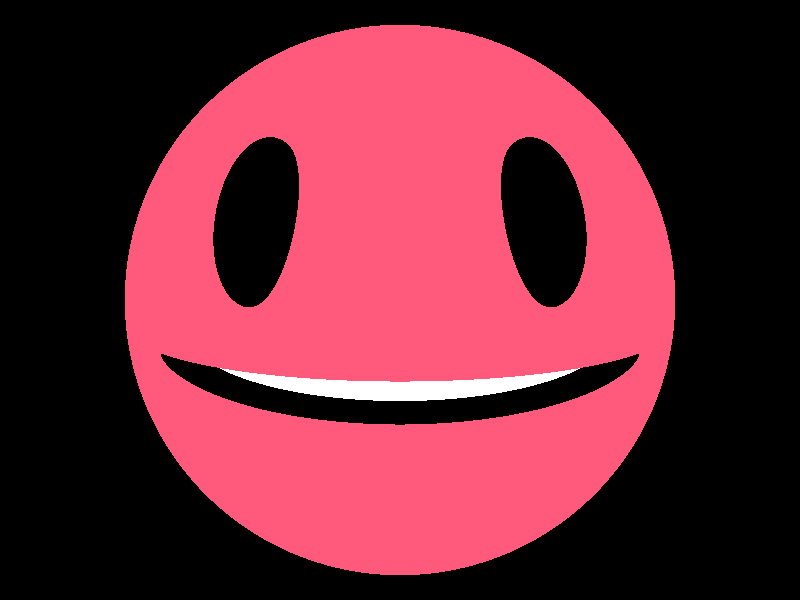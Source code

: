 
// PoVRay 3.7 Scene File " ... .pov"
// author:  ...
// date:    ...
//--------------------------------------------------------------------------
#version 3.7;
global_settings{ assumed_gamma 1.0 }
#default{ finish{ ambient 0.1 diffuse 0.9 }} 
//--------------------------------------------------------------------------
#include "colors.inc"
#include "textures.inc"
#include "glass.inc"
#include "metals.inc"
#include "golds.inc"
#include "stones.inc"
#include "woods.inc"
#include "shapes.inc"
#include "shapes2.inc"
#include "functions.inc"
#include "math.inc"
#include "transforms.inc"
//--------------------------------------------------------------------------
// camera ------------------------------------------------------------------
#declare Camera_0 = camera {/*ultra_wide_angle*/ angle 100      // front view
                            location  <0.0 , 2.0 ,-3.0>
                            right     x*image_width/image_height
                            look_at   <0.0 , 1.0 , 0.0>}
#declare Camera_1 = camera {/*ultra_wide_angle*/ angle 90   // diagonal view
                            location  <2.0 , 2.5 ,-3.0>
                            right     x*image_width/image_height
                            look_at   <0.0 , 1.0 , 0.0>}
#declare Camera_2 = camera {/*ultra_wide_angle*/ angle 90 // right side view
                            location  <3.0 , 1.0 , 0.0>
                            right     x*image_width/image_height
                            look_at   <0.0 , 1.0 , 0.0>}
#declare Camera_3 = camera {/*ultra_wide_angle*/ angle 90        // top view
                            location  <0.0 , 3.0 ,-0.001>
                            right     x*image_width/image_height
                            look_at   <0.0 , 1.0 , 0.0>}
#declare Camera_4 = camera {/*ultra_wide_angle*/ angle 80        
                            location  <0.0 , 0.0 , -2.0>
                            right     x*image_width/image_height
                            look_at   <0.0 , 0.0 , 0.0>}                            
camera{Camera_4}
// sun ---------------------------------------------------------------------
light_source{<1500,2500,-2500> color White}
// sky ---------------------------------------------------------------------
/*plane{<0,1,0>,1 hollow  
       texture{ pigment{ bozo turbulence 0.76
                         color_map { [0.5 rgb <0.20, 0.20, 1.0>]
                                     [0.6 rgb <1,1,1>]
                                     [1.0 rgb <0.5,0.5,0.5>]}
                       }
                finish {ambient 1 diffuse 0} }      
       scale 10000}*/
// fog ---------------------------------------------------------------------
/*fog{fog_type   2
    distance   50
    color      White
    fog_offset 0.1
    fog_alt    2.0
    turbulence 0.8}*/
// ground ------------------------------------------------------------------
/*plane { <0,1,0>, 0 
        texture{ pigment{ color rgb<0.35,0.65,0.0>*0.9 }
	         normal { bumps 0.75 scale 0.015 }
                 finish { phong 0.1 }
               } // end of texture
      } // end of plane*/
//--------------------------------------------------------------------------
//---------------------------- objects in scene ----------------------------
//--------------------------------------------------------------------------









// sample sphere 


/**sphere { <0,1,0>, 1.00 
         pigment { color Yellow } 
         scale<1.5,1,1>
       }
**/


/*#declare eye =
merge
{
    sphere
    {
        0, 1
        pigment { color White }
    }
    sphere
    {
        <0, 0, -2> , 0.5
        texture
        {
            pigment{ color rgb< 1, 1, 1>*0.00 } //  color Black
            finish { phong 1 }
        }
        scale 0.4*z
    }
    
}



#declare head =
union
{
    sphere
    {
        0, 1
        pigment { color Pink }
        scale 1.3*x
    }
    object
    {
        eye
        scale <0.3 ,0.3, 0.2>
        rotate 30*y
        translate -1*z
        rotate -30*y
    }
    object
    {
        eye
        scale <0.2 ,0.2, 0.1>
        rotate -30*y
        translate -1*z
        rotate 30*y
    }
    translate 1*y
}

head*/
#declare eye =
sphere
{
    0, 1
    texture
    {
        pigment{ color Black }
        finish { phong 1 }
        finish { phong 1 reflection { 0.4 metallic 0.5} }
    }
}

#declare half_head = 
intersection
{
    sphere { 0, 1 }
    box {
    <-1, 0, -1>, <1, 1, 1> 
        texture
        {
            pigment{ color Black }
            //finish { phong 1 }
            finish { phong 1 reflection { 0.4 metallic 0.5} }
        }
    }
    /*texture
    {
        pigment{ color rgb< 1.0, 0.65, 0.0> } 
        finish { phong 1 reflection 0.00 }
    }*/
    texture
    {
        pigment{ color rgb<1.0, 0.1, 0.20>*1 }
        finish { phong 1 reflection { 0.4 metallic 0.5} }
    }
}

#declare upper_head =
merge
{
    object { half_head }
    object
    {
        eye
        scale <0.1, 0.2, 0.1>
        translate -0.98*z
        rotate <20, 20, 0>
        
    }
    object
    {
        eye
        scale <0.1, 0.2, 0.1>
        translate -0.98*z
        rotate <20, -20, 0>
    }
    torus
    {
        0.8, 0.1 
        texture
        {
            pigment{ color White }
            //finish { phong 1 reflection 0.00 }
            finish { phong 1 reflection { 0.4 metallic 0.5} }
            //finish { phong 1 }
        }
        scale <1,1.5,1>
    }
}

#declare max_y = 0.5;
#declare min_y = 0.1;

#declare lower_head =
difference
{
    object
    {
        half_head
        rotate 180*z
    }
    cone
    {
        <0, 0, -1>, 1, <0, 0, 0.7>, 0
        // scale <1,0.75,1>
        scale <.7, (max_y - min_y) * pow(sin(2*pi*clock),2) + min_y,1>
        texture
        {
            pigment{ color Black }
            finish { phong 1 reflection { 0.4 metallic 0.5} }
            //finish { phong 1 }
        }
    }
}



/*
intersection
{
    box
    {
        <-1, 0, -1> , <1, 0, 1>
        texture
        {
            pigment{ color rgb<1.00, 1.00, 1.00>}  
            finish { phong 1 reflection{ 0.00 metallic 0.00 } } 
        }
    }
    sphere
    {
        0, 1
        texture
        {
            pigment{ color rgb<1.00, 0.55, 0.00>}
            finish { phong 1.0 reflection 0.00}
        }  
    }  
}*/

merge {
object { upper_head }
object { lower_head }
//rotate clock*360*y
rotate -10*x
}
 
